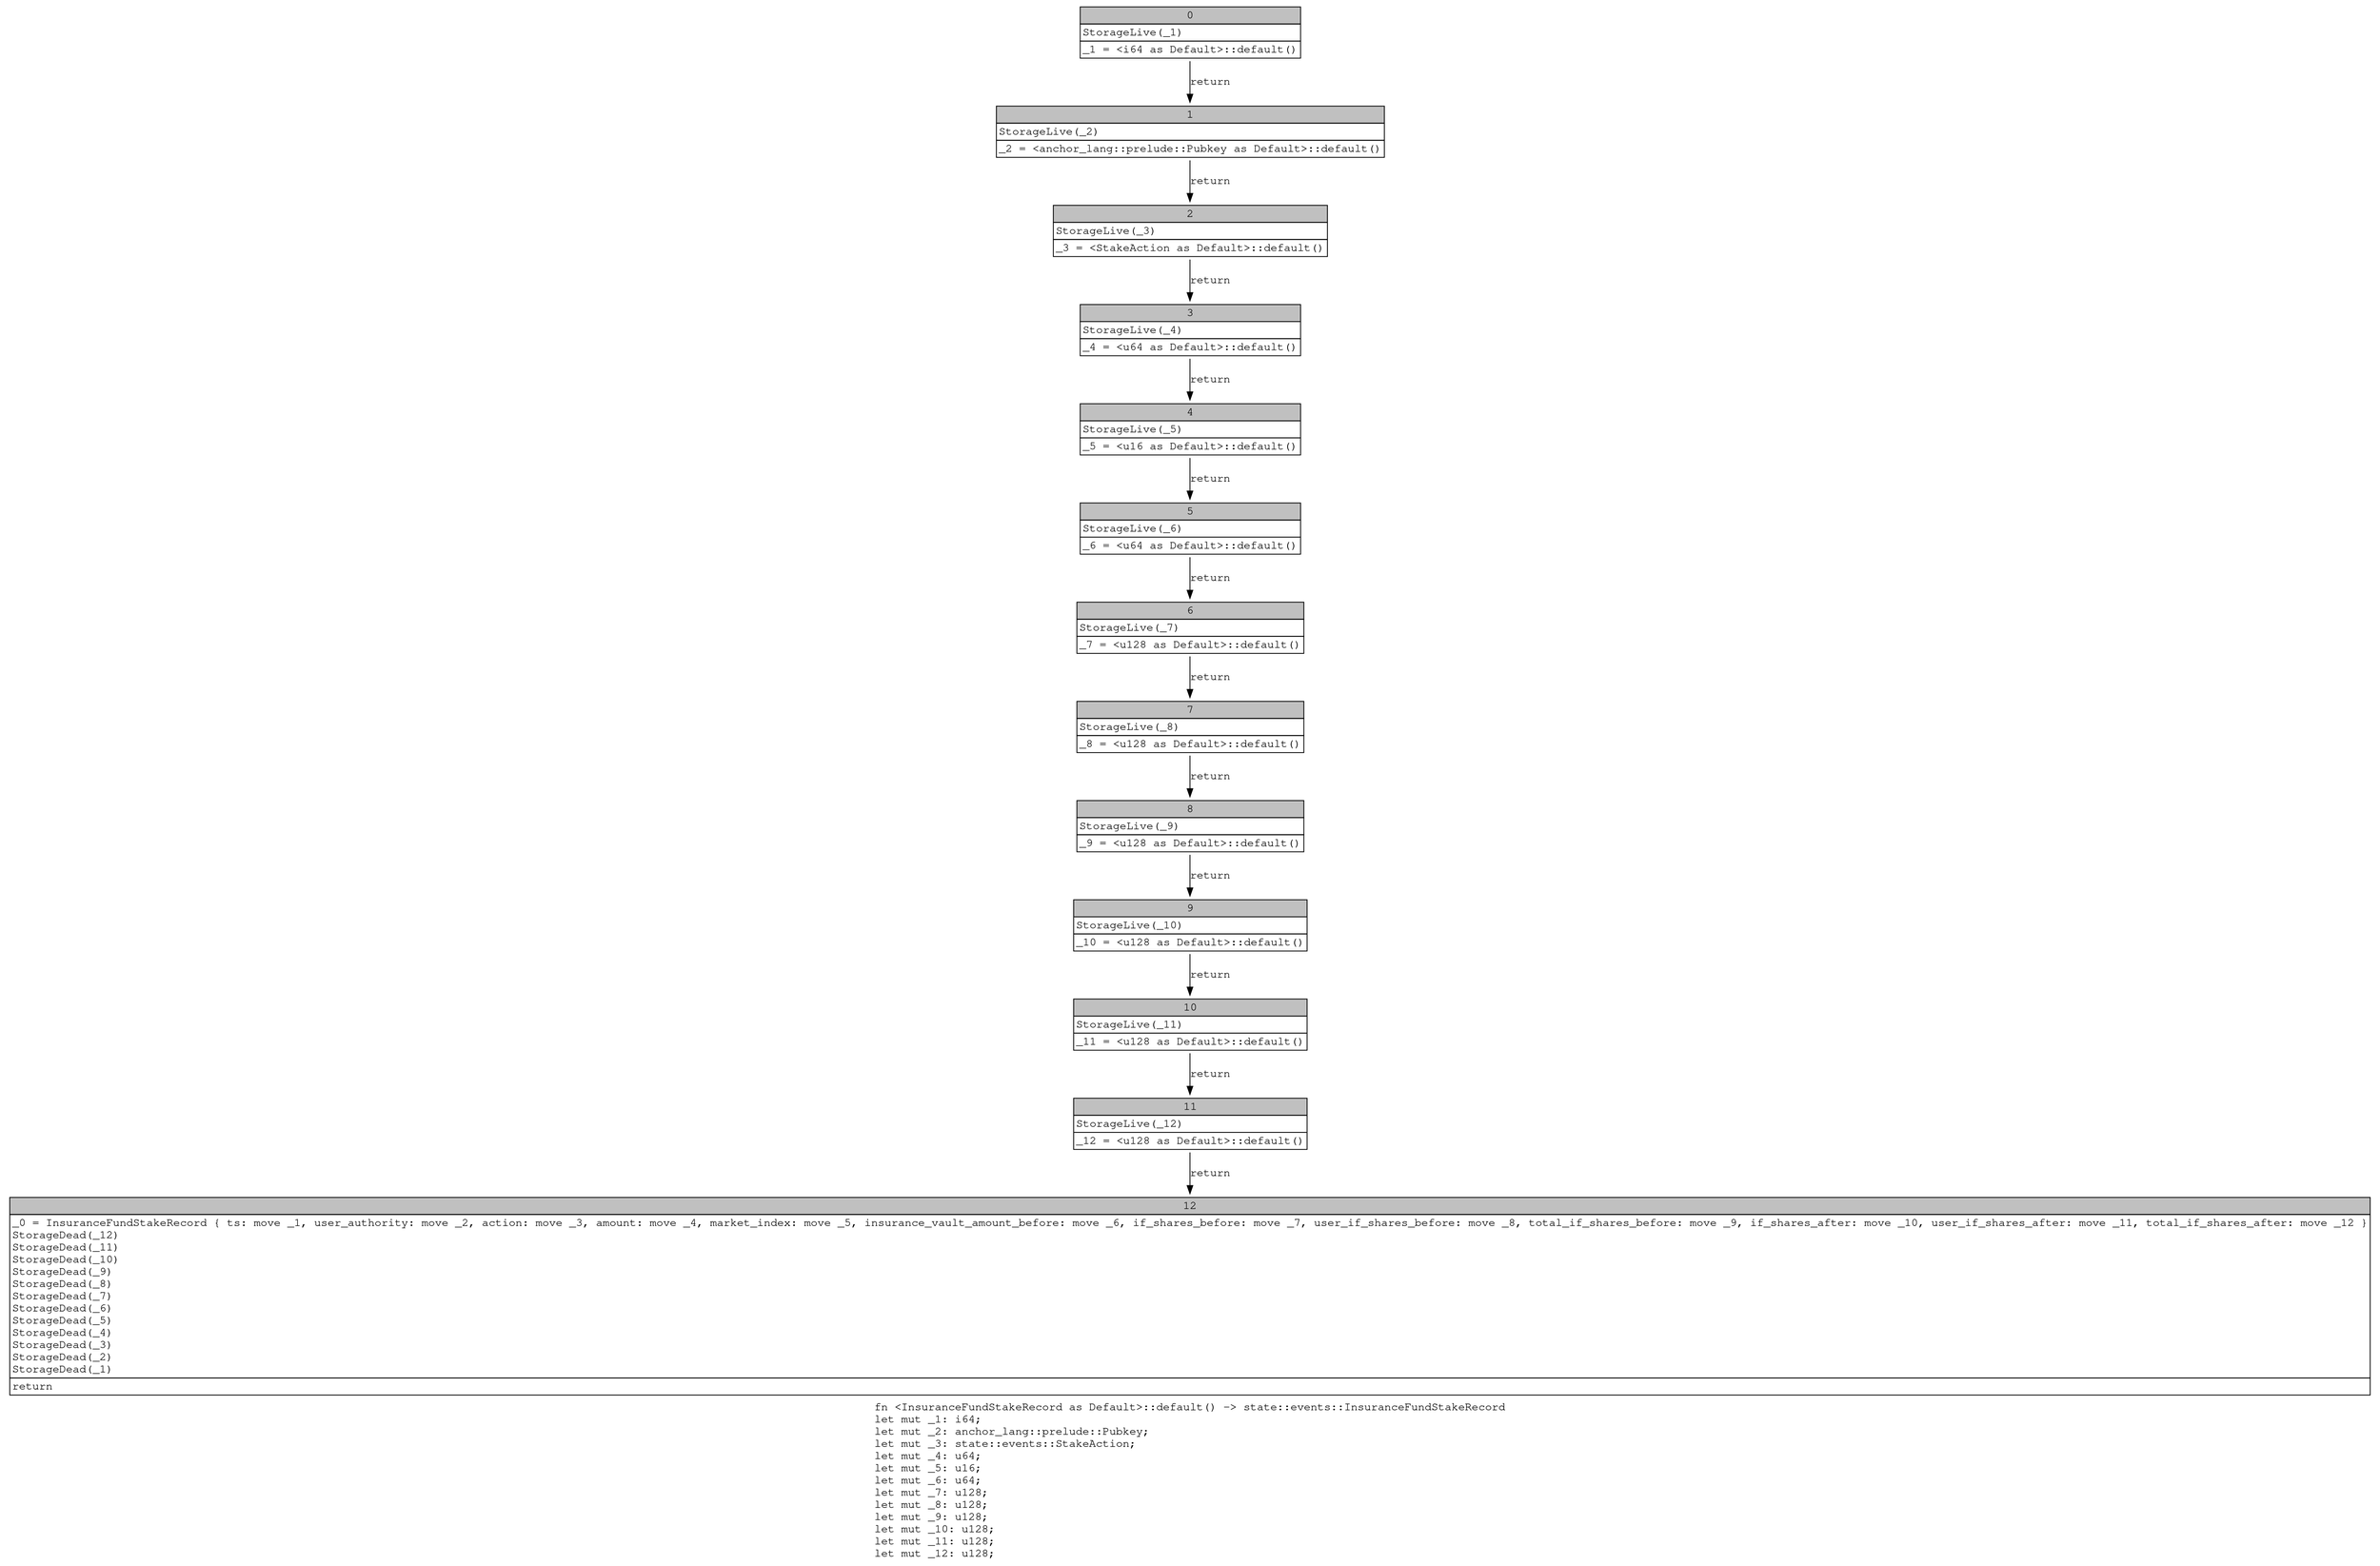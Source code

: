 digraph Mir_0_15953 {
    graph [fontname="Courier, monospace"];
    node [fontname="Courier, monospace"];
    edge [fontname="Courier, monospace"];
    label=<fn &lt;InsuranceFundStakeRecord as Default&gt;::default() -&gt; state::events::InsuranceFundStakeRecord<br align="left"/>let mut _1: i64;<br align="left"/>let mut _2: anchor_lang::prelude::Pubkey;<br align="left"/>let mut _3: state::events::StakeAction;<br align="left"/>let mut _4: u64;<br align="left"/>let mut _5: u16;<br align="left"/>let mut _6: u64;<br align="left"/>let mut _7: u128;<br align="left"/>let mut _8: u128;<br align="left"/>let mut _9: u128;<br align="left"/>let mut _10: u128;<br align="left"/>let mut _11: u128;<br align="left"/>let mut _12: u128;<br align="left"/>>;
    bb0__0_15953 [shape="none", label=<<table border="0" cellborder="1" cellspacing="0"><tr><td bgcolor="gray" align="center" colspan="1">0</td></tr><tr><td align="left" balign="left">StorageLive(_1)<br/></td></tr><tr><td align="left">_1 = &lt;i64 as Default&gt;::default()</td></tr></table>>];
    bb1__0_15953 [shape="none", label=<<table border="0" cellborder="1" cellspacing="0"><tr><td bgcolor="gray" align="center" colspan="1">1</td></tr><tr><td align="left" balign="left">StorageLive(_2)<br/></td></tr><tr><td align="left">_2 = &lt;anchor_lang::prelude::Pubkey as Default&gt;::default()</td></tr></table>>];
    bb2__0_15953 [shape="none", label=<<table border="0" cellborder="1" cellspacing="0"><tr><td bgcolor="gray" align="center" colspan="1">2</td></tr><tr><td align="left" balign="left">StorageLive(_3)<br/></td></tr><tr><td align="left">_3 = &lt;StakeAction as Default&gt;::default()</td></tr></table>>];
    bb3__0_15953 [shape="none", label=<<table border="0" cellborder="1" cellspacing="0"><tr><td bgcolor="gray" align="center" colspan="1">3</td></tr><tr><td align="left" balign="left">StorageLive(_4)<br/></td></tr><tr><td align="left">_4 = &lt;u64 as Default&gt;::default()</td></tr></table>>];
    bb4__0_15953 [shape="none", label=<<table border="0" cellborder="1" cellspacing="0"><tr><td bgcolor="gray" align="center" colspan="1">4</td></tr><tr><td align="left" balign="left">StorageLive(_5)<br/></td></tr><tr><td align="left">_5 = &lt;u16 as Default&gt;::default()</td></tr></table>>];
    bb5__0_15953 [shape="none", label=<<table border="0" cellborder="1" cellspacing="0"><tr><td bgcolor="gray" align="center" colspan="1">5</td></tr><tr><td align="left" balign="left">StorageLive(_6)<br/></td></tr><tr><td align="left">_6 = &lt;u64 as Default&gt;::default()</td></tr></table>>];
    bb6__0_15953 [shape="none", label=<<table border="0" cellborder="1" cellspacing="0"><tr><td bgcolor="gray" align="center" colspan="1">6</td></tr><tr><td align="left" balign="left">StorageLive(_7)<br/></td></tr><tr><td align="left">_7 = &lt;u128 as Default&gt;::default()</td></tr></table>>];
    bb7__0_15953 [shape="none", label=<<table border="0" cellborder="1" cellspacing="0"><tr><td bgcolor="gray" align="center" colspan="1">7</td></tr><tr><td align="left" balign="left">StorageLive(_8)<br/></td></tr><tr><td align="left">_8 = &lt;u128 as Default&gt;::default()</td></tr></table>>];
    bb8__0_15953 [shape="none", label=<<table border="0" cellborder="1" cellspacing="0"><tr><td bgcolor="gray" align="center" colspan="1">8</td></tr><tr><td align="left" balign="left">StorageLive(_9)<br/></td></tr><tr><td align="left">_9 = &lt;u128 as Default&gt;::default()</td></tr></table>>];
    bb9__0_15953 [shape="none", label=<<table border="0" cellborder="1" cellspacing="0"><tr><td bgcolor="gray" align="center" colspan="1">9</td></tr><tr><td align="left" balign="left">StorageLive(_10)<br/></td></tr><tr><td align="left">_10 = &lt;u128 as Default&gt;::default()</td></tr></table>>];
    bb10__0_15953 [shape="none", label=<<table border="0" cellborder="1" cellspacing="0"><tr><td bgcolor="gray" align="center" colspan="1">10</td></tr><tr><td align="left" balign="left">StorageLive(_11)<br/></td></tr><tr><td align="left">_11 = &lt;u128 as Default&gt;::default()</td></tr></table>>];
    bb11__0_15953 [shape="none", label=<<table border="0" cellborder="1" cellspacing="0"><tr><td bgcolor="gray" align="center" colspan="1">11</td></tr><tr><td align="left" balign="left">StorageLive(_12)<br/></td></tr><tr><td align="left">_12 = &lt;u128 as Default&gt;::default()</td></tr></table>>];
    bb12__0_15953 [shape="none", label=<<table border="0" cellborder="1" cellspacing="0"><tr><td bgcolor="gray" align="center" colspan="1">12</td></tr><tr><td align="left" balign="left">_0 = InsuranceFundStakeRecord { ts: move _1, user_authority: move _2, action: move _3, amount: move _4, market_index: move _5, insurance_vault_amount_before: move _6, if_shares_before: move _7, user_if_shares_before: move _8, total_if_shares_before: move _9, if_shares_after: move _10, user_if_shares_after: move _11, total_if_shares_after: move _12 }<br/>StorageDead(_12)<br/>StorageDead(_11)<br/>StorageDead(_10)<br/>StorageDead(_9)<br/>StorageDead(_8)<br/>StorageDead(_7)<br/>StorageDead(_6)<br/>StorageDead(_5)<br/>StorageDead(_4)<br/>StorageDead(_3)<br/>StorageDead(_2)<br/>StorageDead(_1)<br/></td></tr><tr><td align="left">return</td></tr></table>>];
    bb0__0_15953 -> bb1__0_15953 [label="return"];
    bb1__0_15953 -> bb2__0_15953 [label="return"];
    bb2__0_15953 -> bb3__0_15953 [label="return"];
    bb3__0_15953 -> bb4__0_15953 [label="return"];
    bb4__0_15953 -> bb5__0_15953 [label="return"];
    bb5__0_15953 -> bb6__0_15953 [label="return"];
    bb6__0_15953 -> bb7__0_15953 [label="return"];
    bb7__0_15953 -> bb8__0_15953 [label="return"];
    bb8__0_15953 -> bb9__0_15953 [label="return"];
    bb9__0_15953 -> bb10__0_15953 [label="return"];
    bb10__0_15953 -> bb11__0_15953 [label="return"];
    bb11__0_15953 -> bb12__0_15953 [label="return"];
}
